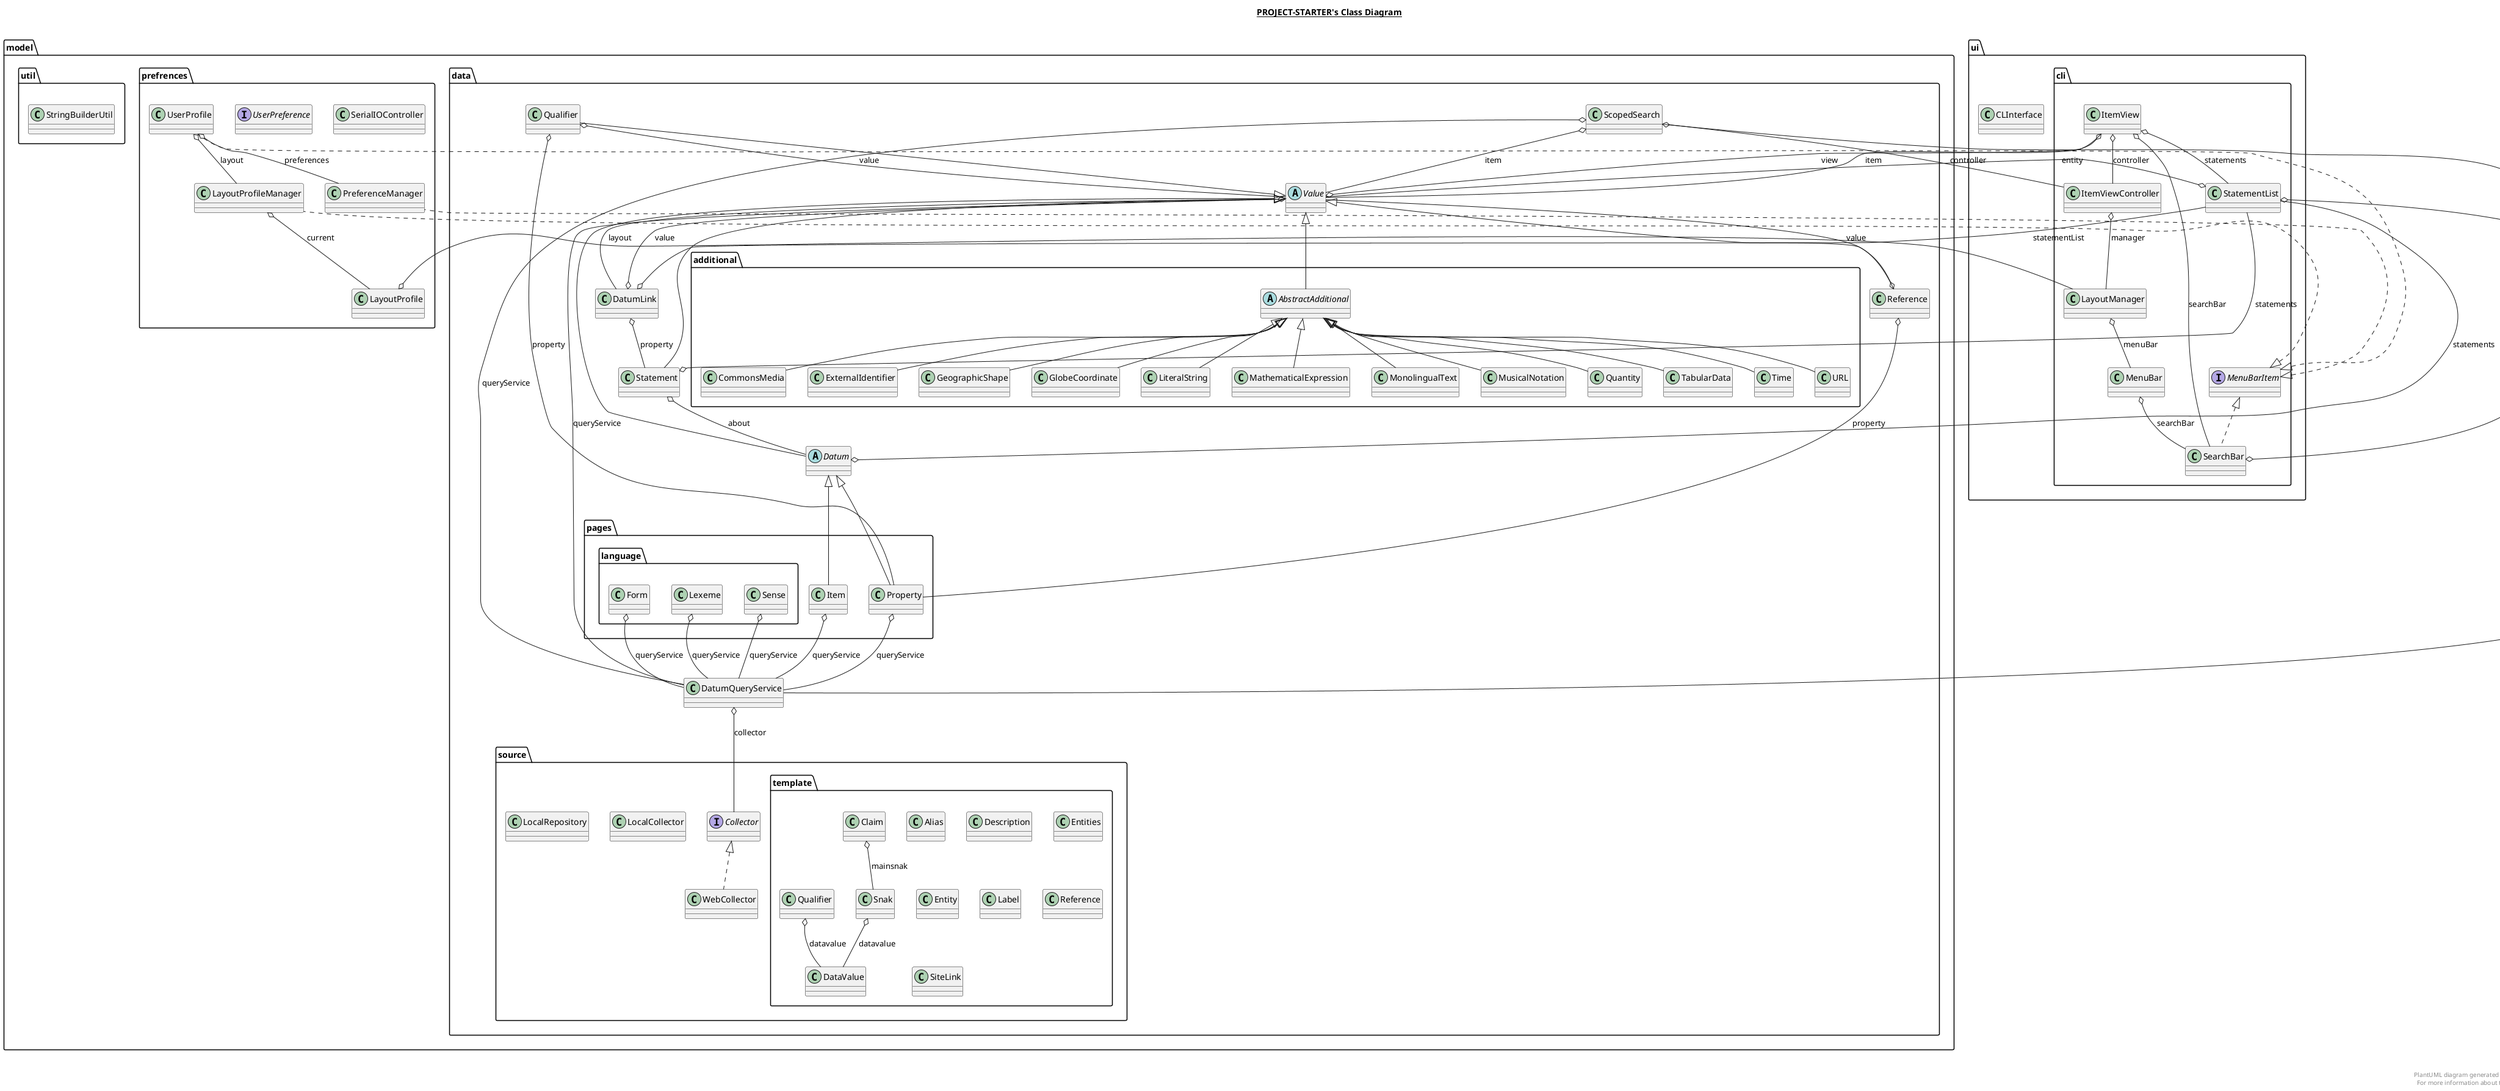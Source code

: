 @startuml

title __PROJECT-STARTER's Class Diagram__\n

  namespace model.data {
    abstract class model.data.Datum {
    }
  }
  

  namespace model.data {
    class model.data.DatumLink {
    }
  }
  

  namespace model.data {
    class model.data.DatumQueryService {
    }
  }
  

  namespace model.data {
    class model.data.Qualifier {
    }
  }
  

  namespace model.data {
    class model.data.Reference {
    }
  }
  

  namespace model.data {
    class model.data.ScopedSearch {
    }
  }
  

  namespace model.data {
    class model.data.Statement {
    }
  }
  

  namespace model.data {
    abstract class model.data.Value {
    }
  }
  

  namespace model.data {
    namespace additional {
      abstract class model.data.additional.AbstractAdditional {
      }
    }
  }
  

  namespace model.data {
    namespace additional {
      class model.data.additional.CommonsMedia {
      }
    }
  }
  

  namespace model.data {
    namespace additional {
      class model.data.additional.ExternalIdentifier {
      }
    }
  }
  

  namespace model.data {
    namespace additional {
      class model.data.additional.GeographicShape {
      }
    }
  }
  

  namespace model.data {
    namespace additional {
      class model.data.additional.GlobeCoordinate {
      }
    }
  }
  

  namespace model.data {
    namespace additional {
      class model.data.additional.LiteralString {
      }
    }
  }
  

  namespace model.data {
    namespace additional {
      class model.data.additional.MathematicalExpression {
      }
    }
  }
  

  namespace model.data {
    namespace additional {
      class model.data.additional.MonolingualText {
      }
    }
  }
  

  namespace model.data {
    namespace additional {
      class model.data.additional.MusicalNotation {
      }
    }
  }
  

  namespace model.data {
    namespace additional {
      class model.data.additional.Quantity {
      }
    }
  }
  

  namespace model.data {
    namespace additional {
      class model.data.additional.TabularData {
      }
    }
  }
  

  namespace model.data {
    namespace additional {
      class model.data.additional.Time {
      }
    }
  }
  

  namespace model.data {
    namespace additional {
      class model.data.additional.URL {
      }
    }
  }
  

  namespace model.data {
    namespace pages {
      class model.data.pages.Item {
      }
    }
  }
  

  namespace model.data {
    namespace pages {
      class model.data.pages.Property {
      }
    }
  }
  

  namespace model.data {
    namespace pages {
      namespace language {
        class model.data.pages.language.Form {
        }
      }
    }
  }
  

  namespace model.data {
    namespace pages {
      namespace language {
        class model.data.pages.language.Lexeme {
        }
      }
    }
  }
  

  namespace model.data {
    namespace pages {
      namespace language {
        class model.data.pages.language.Sense {
        }
      }
    }
  }
  

  namespace model.data {
    namespace source {
      interface model.data.source.Collector {
      }
    }
  }
  

  namespace model.data {
    namespace source {
      class model.data.source.LocalCollector {
      }
    }
  }
  

  namespace model.data {
    namespace source {
      class model.data.source.LocalRepository {
      }
    }
  }
  

  namespace model.data {
    namespace source {
      class model.data.source.WebCollector {
      }
    }
  }
  

  namespace model.data {
    namespace source {
      namespace template {
        class model.data.source.template.Alias {
        }
      }
    }
  }
  

  namespace model.data {
    namespace source {
      namespace template {
        class model.data.source.template.Claim {
        }
      }
    }
  }
  

  namespace model.data {
    namespace source {
      namespace template {
        class model.data.source.template.DataValue {
        }
      }
    }
  }
  

  namespace model.data {
    namespace source {
      namespace template {
        class model.data.source.template.Description {
        }
      }
    }
  }
  

  namespace model.data {
    namespace source {
      namespace template {
        class model.data.source.template.Entities {
        }
      }
    }
  }
  

  namespace model.data {
    namespace source {
      namespace template {
        class model.data.source.template.Entity {
        }
      }
    }
  }
  

  namespace model.data {
    namespace source {
      namespace template {
        class model.data.source.template.Label {
        }
      }
    }
  }
  

  namespace model.data {
    namespace source {
      namespace template {
        class model.data.source.template.Qualifier {
        }
      }
    }
  }
  

  namespace model.data {
    namespace source {
      namespace template {
        class model.data.source.template.Reference {
        }
      }
    }
  }
  

  namespace model.data {
    namespace source {
      namespace template {
        class model.data.source.template.SiteLink {
        }
      }
    }
  }
  

  namespace model.data {
    namespace source {
      namespace template {
        class model.data.source.template.Snak {
        }
      }
    }
  }
  

  namespace model.prefrences {
    class model.prefrences.LayoutProfile {
    }
  }
  

  namespace model.prefrences {
    class model.prefrences.LayoutProfileManager {
    }
  }
  

  namespace model.prefrences {
    class model.prefrences.PreferenceManager {
    }
  }
  

  namespace model.prefrences {
    class model.prefrences.SerialIOController {
    }
  }
  

  namespace model.prefrences {
    interface model.prefrences.UserPreference {
    }
  }
  

  namespace model.prefrences {
    class model.prefrences.UserProfile {
    }
  }
  

  namespace model.util {
    class model.util.StringBuilderUtil {
    }
  }
  

  namespace ui {
    class ui.CLInterface {
    }
  }
  

  namespace ui {
    class ui.cli.ItemView {
    }
  }
  

  namespace ui {
    class ui.cli.ItemViewController {
    }
  }
  

  namespace ui {
    class ui.cli.LayoutManager {
    }
  }
  

  namespace ui {
    class ui.cli.MenuBar {
    }
  }
  

  namespace ui {
    interface ui.cli.MenuBarItem {
    }
  }
  

  namespace ui {
    class ui.cli.SearchBar {
    }
  }
  

  namespace ui {
    class ui.cli.StatementList {
    }
  }
  

  model.data.Datum -up-|> model.data.Value
  model.data.Datum o-- ui.cli.StatementList : statements
  model.data.DatumLink -up-|> model.data.Value
  model.data.DatumLink o-- model.data.Statement : property
  model.data.DatumLink o-- ui.cli.StatementList : statementList
  model.data.DatumLink o-- model.data.Value : value
  model.data.DatumQueryService o-- model.data.source.Collector : collector
  model.data.Qualifier -up-|> model.data.Value
  model.data.Qualifier o-- model.data.pages.Property : property
  model.data.Qualifier o-- model.data.Value : value
  model.data.Reference -up-|> model.data.Value
  model.data.Reference o-- model.data.pages.Property : property
  model.data.Reference o-- model.data.Value : value
  model.data.ScopedSearch o-- ui.cli.ItemViewController : controller
  model.data.ScopedSearch o-- model.data.Value : item
  model.data.ScopedSearch o-- model.data.DatumQueryService : queryService
  model.data.Statement -up-|> model.data.Value
  model.data.Statement o-- model.data.Datum : about
  model.data.Statement o-- ui.cli.StatementList : statements
  model.data.Value o-- model.data.DatumQueryService : queryService
  model.data.Value o-- ui.cli.ItemView : view
  model.data.additional.AbstractAdditional -up-|> model.data.Value
  model.data.additional.CommonsMedia -up-|> model.data.additional.AbstractAdditional
  model.data.additional.ExternalIdentifier -up-|> model.data.additional.AbstractAdditional
  model.data.additional.GeographicShape -up-|> model.data.additional.AbstractAdditional
  model.data.additional.GlobeCoordinate -up-|> model.data.additional.AbstractAdditional
  model.data.additional.LiteralString -up-|> model.data.additional.AbstractAdditional
  model.data.additional.MathematicalExpression -up-|> model.data.additional.AbstractAdditional
  model.data.additional.MonolingualText -up-|> model.data.additional.AbstractAdditional
  model.data.additional.MusicalNotation -up-|> model.data.additional.AbstractAdditional
  model.data.additional.Quantity -up-|> model.data.additional.AbstractAdditional
  model.data.additional.TabularData -up-|> model.data.additional.AbstractAdditional
  model.data.additional.Time -up-|> model.data.additional.AbstractAdditional
  model.data.additional.URL -up-|> model.data.additional.AbstractAdditional
  model.data.pages.Item -up-|> model.data.Datum
  model.data.pages.Item o-- model.data.DatumQueryService : queryService
  model.data.pages.Property -up-|> model.data.Datum
  model.data.pages.Property o-- model.data.DatumQueryService : queryService
  model.data.pages.language.Form o-- model.data.DatumQueryService : queryService
  model.data.pages.language.Lexeme o-- model.data.DatumQueryService : queryService
  model.data.pages.language.Sense o-- model.data.DatumQueryService : queryService
  model.data.source.WebCollector .up.|> model.data.source.Collector
  model.data.source.template.Claim o-- model.data.source.template.Snak : mainsnak
  model.data.source.template.Qualifier o-- model.data.source.template.DataValue : datavalue
  model.data.source.template.Snak o-- model.data.source.template.DataValue : datavalue
  model.prefrences.LayoutProfile o-- ui.cli.LayoutManager : layout
  model.prefrences.LayoutProfileManager .up.|> ui.cli.MenuBarItem
  model.prefrences.LayoutProfileManager o-- model.prefrences.LayoutProfile : current
  model.prefrences.PreferenceManager .up.|> ui.cli.MenuBarItem
  model.prefrences.UserProfile .up.|> ui.cli.MenuBarItem
  model.prefrences.UserProfile o-- model.prefrences.LayoutProfileManager : layout
  model.prefrences.UserProfile o-- model.prefrences.PreferenceManager : preferences
  ui.cli.ItemView o-- ui.cli.ItemViewController : controller
  ui.cli.ItemView o-- model.data.Value : item
  ui.cli.ItemView o-- ui.cli.SearchBar : searchBar
  ui.cli.ItemView o-- ui.cli.StatementList : statements
  ui.cli.ItemViewController o-- ui.cli.LayoutManager : manager
  ui.cli.LayoutManager o-- ui.cli.MenuBar : menuBar
  ui.cli.MenuBar o-- ui.cli.SearchBar : searchBar
  ui.cli.SearchBar .up.|> ui.cli.MenuBarItem
  ui.cli.SearchBar o-- model.data.ScopedSearch : searchService
  ui.cli.StatementList o-- model.data.Value : entity
  ui.cli.StatementList o-- model.data.DatumQueryService : queryService


right footer


PlantUML diagram generated by SketchIt! (https://bitbucket.org/pmesmeur/sketch.it)
For more information about this tool, please contact philippe.mesmeur@gmail.com
endfooter

@enduml
